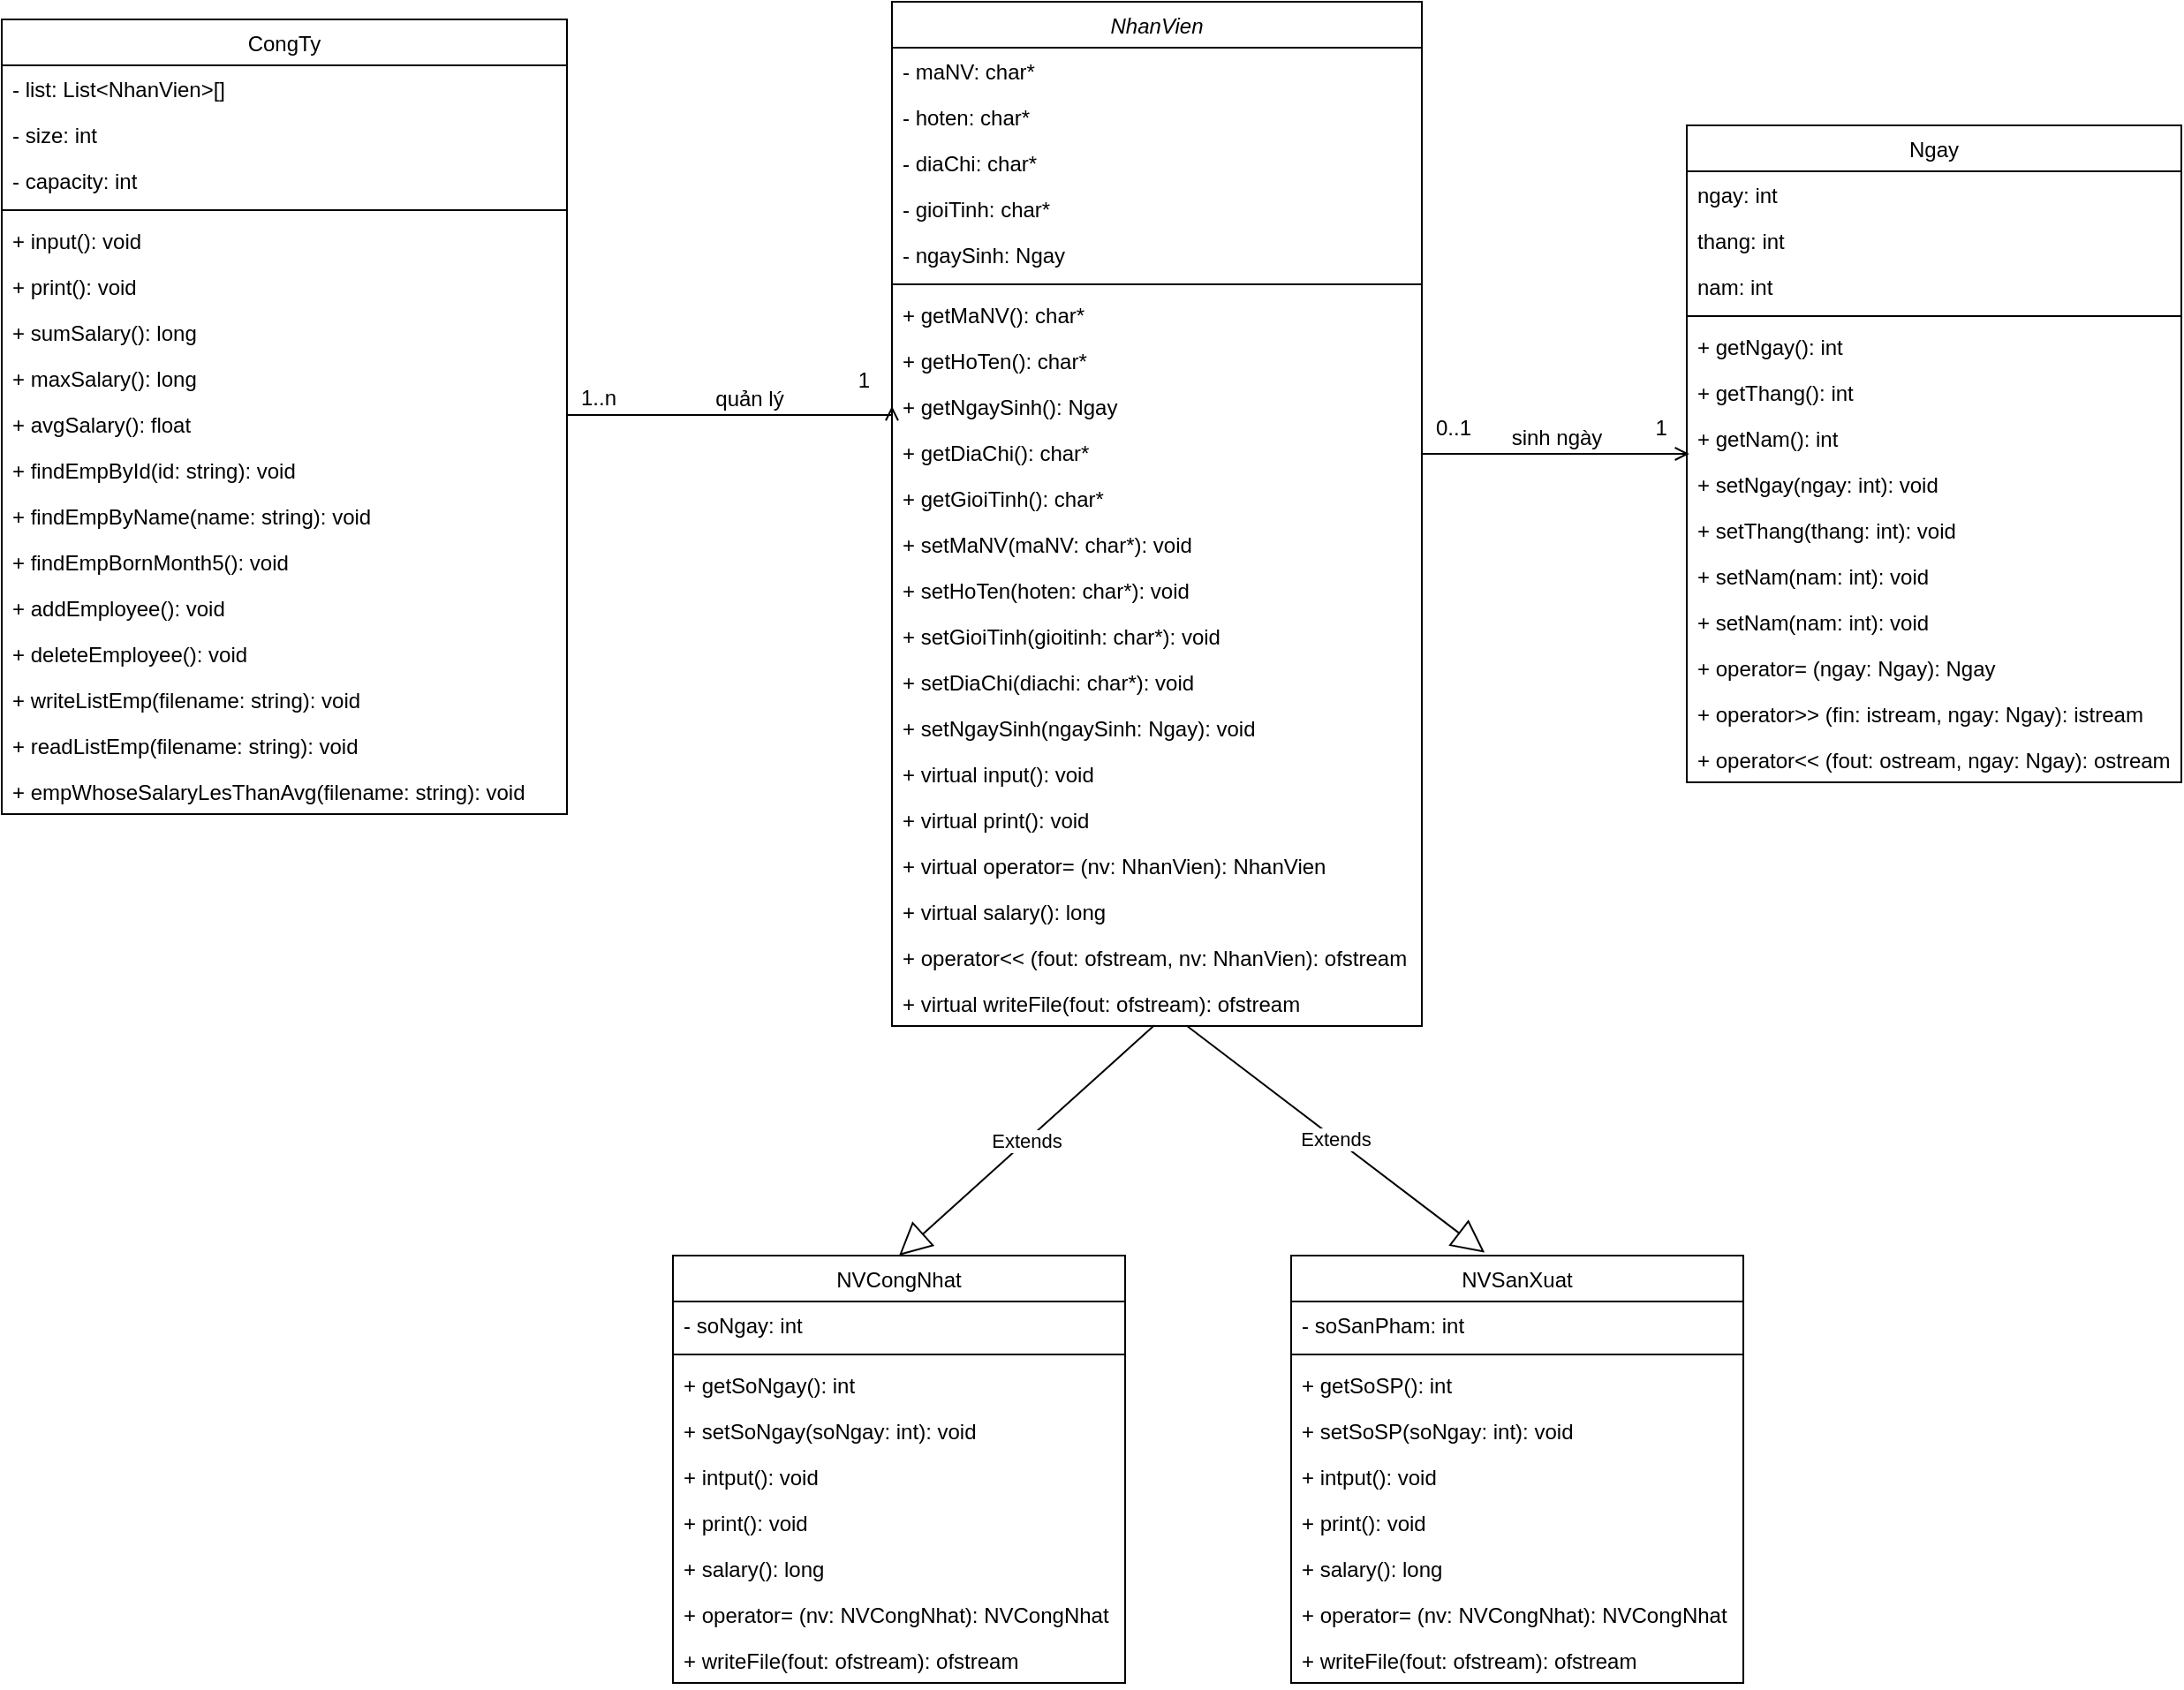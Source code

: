 <mxfile version="21.3.2" type="device">
  <diagram id="C5RBs43oDa-KdzZeNtuy" name="Page-1">
    <mxGraphModel dx="485" dy="708" grid="1" gridSize="10" guides="1" tooltips="1" connect="1" arrows="1" fold="1" page="1" pageScale="1" pageWidth="1654" pageHeight="2336" math="0" shadow="0">
      <root>
        <mxCell id="WIyWlLk6GJQsqaUBKTNV-0" />
        <mxCell id="WIyWlLk6GJQsqaUBKTNV-1" parent="WIyWlLk6GJQsqaUBKTNV-0" />
        <mxCell id="zkfFHV4jXpPFQw0GAbJ--0" value="NhanVien" style="swimlane;fontStyle=2;align=center;verticalAlign=top;childLayout=stackLayout;horizontal=1;startSize=26;horizontalStack=0;resizeParent=1;resizeLast=0;collapsible=1;marginBottom=0;rounded=0;shadow=0;strokeWidth=1;" parent="WIyWlLk6GJQsqaUBKTNV-1" vertex="1">
          <mxGeometry x="634" y="50" width="300" height="580" as="geometry">
            <mxRectangle x="230" y="140" width="160" height="26" as="alternateBounds" />
          </mxGeometry>
        </mxCell>
        <mxCell id="zkfFHV4jXpPFQw0GAbJ--1" value="- maNV: char*" style="text;align=left;verticalAlign=top;spacingLeft=4;spacingRight=4;overflow=hidden;rotatable=0;points=[[0,0.5],[1,0.5]];portConstraint=eastwest;" parent="zkfFHV4jXpPFQw0GAbJ--0" vertex="1">
          <mxGeometry y="26" width="300" height="26" as="geometry" />
        </mxCell>
        <mxCell id="zkfFHV4jXpPFQw0GAbJ--2" value="- hoten: char*" style="text;align=left;verticalAlign=top;spacingLeft=4;spacingRight=4;overflow=hidden;rotatable=0;points=[[0,0.5],[1,0.5]];portConstraint=eastwest;rounded=0;shadow=0;html=0;" parent="zkfFHV4jXpPFQw0GAbJ--0" vertex="1">
          <mxGeometry y="52" width="300" height="26" as="geometry" />
        </mxCell>
        <mxCell id="zkfFHV4jXpPFQw0GAbJ--3" value="- diaChi: char*" style="text;align=left;verticalAlign=top;spacingLeft=4;spacingRight=4;overflow=hidden;rotatable=0;points=[[0,0.5],[1,0.5]];portConstraint=eastwest;rounded=0;shadow=0;html=0;" parent="zkfFHV4jXpPFQw0GAbJ--0" vertex="1">
          <mxGeometry y="78" width="300" height="26" as="geometry" />
        </mxCell>
        <mxCell id="p2VlCxmE5gIKcOeBPypk-9" value="- gioiTinh: char*" style="text;align=left;verticalAlign=top;spacingLeft=4;spacingRight=4;overflow=hidden;rotatable=0;points=[[0,0.5],[1,0.5]];portConstraint=eastwest;rounded=0;shadow=0;html=0;" parent="zkfFHV4jXpPFQw0GAbJ--0" vertex="1">
          <mxGeometry y="104" width="300" height="26" as="geometry" />
        </mxCell>
        <mxCell id="p2VlCxmE5gIKcOeBPypk-10" value="- ngaySinh: Ngay" style="text;align=left;verticalAlign=top;spacingLeft=4;spacingRight=4;overflow=hidden;rotatable=0;points=[[0,0.5],[1,0.5]];portConstraint=eastwest;rounded=0;shadow=0;html=0;" parent="zkfFHV4jXpPFQw0GAbJ--0" vertex="1">
          <mxGeometry y="130" width="300" height="26" as="geometry" />
        </mxCell>
        <mxCell id="zkfFHV4jXpPFQw0GAbJ--4" value="" style="line;html=1;strokeWidth=1;align=left;verticalAlign=middle;spacingTop=-1;spacingLeft=3;spacingRight=3;rotatable=0;labelPosition=right;points=[];portConstraint=eastwest;" parent="zkfFHV4jXpPFQw0GAbJ--0" vertex="1">
          <mxGeometry y="156" width="300" height="8" as="geometry" />
        </mxCell>
        <mxCell id="zkfFHV4jXpPFQw0GAbJ--5" value="+ getMaNV(): char*" style="text;align=left;verticalAlign=top;spacingLeft=4;spacingRight=4;overflow=hidden;rotatable=0;points=[[0,0.5],[1,0.5]];portConstraint=eastwest;" parent="zkfFHV4jXpPFQw0GAbJ--0" vertex="1">
          <mxGeometry y="164" width="300" height="26" as="geometry" />
        </mxCell>
        <mxCell id="p2VlCxmE5gIKcOeBPypk-13" value="+ getHoTen(): char*" style="text;align=left;verticalAlign=top;spacingLeft=4;spacingRight=4;overflow=hidden;rotatable=0;points=[[0,0.5],[1,0.5]];portConstraint=eastwest;" parent="zkfFHV4jXpPFQw0GAbJ--0" vertex="1">
          <mxGeometry y="190" width="300" height="26" as="geometry" />
        </mxCell>
        <mxCell id="p2VlCxmE5gIKcOeBPypk-14" value="+ getNgaySinh(): Ngay" style="text;align=left;verticalAlign=top;spacingLeft=4;spacingRight=4;overflow=hidden;rotatable=0;points=[[0,0.5],[1,0.5]];portConstraint=eastwest;" parent="zkfFHV4jXpPFQw0GAbJ--0" vertex="1">
          <mxGeometry y="216" width="300" height="26" as="geometry" />
        </mxCell>
        <mxCell id="p2VlCxmE5gIKcOeBPypk-15" value="+ getDiaChi(): char*" style="text;align=left;verticalAlign=top;spacingLeft=4;spacingRight=4;overflow=hidden;rotatable=0;points=[[0,0.5],[1,0.5]];portConstraint=eastwest;" parent="zkfFHV4jXpPFQw0GAbJ--0" vertex="1">
          <mxGeometry y="242" width="300" height="26" as="geometry" />
        </mxCell>
        <mxCell id="p2VlCxmE5gIKcOeBPypk-18" value="+ getGioiTinh(): char*" style="text;align=left;verticalAlign=top;spacingLeft=4;spacingRight=4;overflow=hidden;rotatable=0;points=[[0,0.5],[1,0.5]];portConstraint=eastwest;" parent="zkfFHV4jXpPFQw0GAbJ--0" vertex="1">
          <mxGeometry y="268" width="300" height="26" as="geometry" />
        </mxCell>
        <mxCell id="p2VlCxmE5gIKcOeBPypk-19" value="+ setMaNV(maNV: char*): void" style="text;align=left;verticalAlign=top;spacingLeft=4;spacingRight=4;overflow=hidden;rotatable=0;points=[[0,0.5],[1,0.5]];portConstraint=eastwest;" parent="zkfFHV4jXpPFQw0GAbJ--0" vertex="1">
          <mxGeometry y="294" width="300" height="26" as="geometry" />
        </mxCell>
        <mxCell id="p2VlCxmE5gIKcOeBPypk-20" value="+ setHoTen(hoten: char*): void" style="text;align=left;verticalAlign=top;spacingLeft=4;spacingRight=4;overflow=hidden;rotatable=0;points=[[0,0.5],[1,0.5]];portConstraint=eastwest;" parent="zkfFHV4jXpPFQw0GAbJ--0" vertex="1">
          <mxGeometry y="320" width="300" height="26" as="geometry" />
        </mxCell>
        <mxCell id="p2VlCxmE5gIKcOeBPypk-21" value="+ setGioiTinh(gioitinh: char*): void" style="text;align=left;verticalAlign=top;spacingLeft=4;spacingRight=4;overflow=hidden;rotatable=0;points=[[0,0.5],[1,0.5]];portConstraint=eastwest;" parent="zkfFHV4jXpPFQw0GAbJ--0" vertex="1">
          <mxGeometry y="346" width="300" height="26" as="geometry" />
        </mxCell>
        <mxCell id="p2VlCxmE5gIKcOeBPypk-22" value="+ setDiaChi(diachi: char*): void" style="text;align=left;verticalAlign=top;spacingLeft=4;spacingRight=4;overflow=hidden;rotatable=0;points=[[0,0.5],[1,0.5]];portConstraint=eastwest;" parent="zkfFHV4jXpPFQw0GAbJ--0" vertex="1">
          <mxGeometry y="372" width="300" height="26" as="geometry" />
        </mxCell>
        <mxCell id="p2VlCxmE5gIKcOeBPypk-23" value="+ setNgaySinh(ngaySinh: Ngay): void" style="text;align=left;verticalAlign=top;spacingLeft=4;spacingRight=4;overflow=hidden;rotatable=0;points=[[0,0.5],[1,0.5]];portConstraint=eastwest;" parent="zkfFHV4jXpPFQw0GAbJ--0" vertex="1">
          <mxGeometry y="398" width="300" height="26" as="geometry" />
        </mxCell>
        <mxCell id="p2VlCxmE5gIKcOeBPypk-24" value="+ virtual input(): void" style="text;align=left;verticalAlign=top;spacingLeft=4;spacingRight=4;overflow=hidden;rotatable=0;points=[[0,0.5],[1,0.5]];portConstraint=eastwest;" parent="zkfFHV4jXpPFQw0GAbJ--0" vertex="1">
          <mxGeometry y="424" width="300" height="26" as="geometry" />
        </mxCell>
        <mxCell id="p2VlCxmE5gIKcOeBPypk-25" value="+ virtual print(): void" style="text;align=left;verticalAlign=top;spacingLeft=4;spacingRight=4;overflow=hidden;rotatable=0;points=[[0,0.5],[1,0.5]];portConstraint=eastwest;" parent="zkfFHV4jXpPFQw0GAbJ--0" vertex="1">
          <mxGeometry y="450" width="300" height="26" as="geometry" />
        </mxCell>
        <mxCell id="p2VlCxmE5gIKcOeBPypk-26" value="+ virtual operator= (nv: NhanVien): NhanVien" style="text;align=left;verticalAlign=top;spacingLeft=4;spacingRight=4;overflow=hidden;rotatable=0;points=[[0,0.5],[1,0.5]];portConstraint=eastwest;" parent="zkfFHV4jXpPFQw0GAbJ--0" vertex="1">
          <mxGeometry y="476" width="300" height="26" as="geometry" />
        </mxCell>
        <mxCell id="p2VlCxmE5gIKcOeBPypk-28" value="+ virtual salary(): long" style="text;align=left;verticalAlign=top;spacingLeft=4;spacingRight=4;overflow=hidden;rotatable=0;points=[[0,0.5],[1,0.5]];portConstraint=eastwest;" parent="zkfFHV4jXpPFQw0GAbJ--0" vertex="1">
          <mxGeometry y="502" width="300" height="26" as="geometry" />
        </mxCell>
        <mxCell id="p2VlCxmE5gIKcOeBPypk-29" value="+ operator&lt;&lt; (fout: ofstream, nv: NhanVien): ofstream" style="text;align=left;verticalAlign=top;spacingLeft=4;spacingRight=4;overflow=hidden;rotatable=0;points=[[0,0.5],[1,0.5]];portConstraint=eastwest;" parent="zkfFHV4jXpPFQw0GAbJ--0" vertex="1">
          <mxGeometry y="528" width="300" height="26" as="geometry" />
        </mxCell>
        <mxCell id="p2VlCxmE5gIKcOeBPypk-30" value="+ virtual writeFile(fout: ofstream): ofstream" style="text;align=left;verticalAlign=top;spacingLeft=4;spacingRight=4;overflow=hidden;rotatable=0;points=[[0,0.5],[1,0.5]];portConstraint=eastwest;" parent="zkfFHV4jXpPFQw0GAbJ--0" vertex="1">
          <mxGeometry y="554" width="300" height="26" as="geometry" />
        </mxCell>
        <mxCell id="zkfFHV4jXpPFQw0GAbJ--6" value="NVCongNhat" style="swimlane;fontStyle=0;align=center;verticalAlign=top;childLayout=stackLayout;horizontal=1;startSize=26;horizontalStack=0;resizeParent=1;resizeLast=0;collapsible=1;marginBottom=0;rounded=0;shadow=0;strokeWidth=1;" parent="WIyWlLk6GJQsqaUBKTNV-1" vertex="1">
          <mxGeometry x="510" y="760" width="256" height="242" as="geometry">
            <mxRectangle x="130" y="380" width="160" height="26" as="alternateBounds" />
          </mxGeometry>
        </mxCell>
        <mxCell id="zkfFHV4jXpPFQw0GAbJ--7" value="- soNgay: int" style="text;align=left;verticalAlign=top;spacingLeft=4;spacingRight=4;overflow=hidden;rotatable=0;points=[[0,0.5],[1,0.5]];portConstraint=eastwest;" parent="zkfFHV4jXpPFQw0GAbJ--6" vertex="1">
          <mxGeometry y="26" width="256" height="26" as="geometry" />
        </mxCell>
        <mxCell id="zkfFHV4jXpPFQw0GAbJ--9" value="" style="line;html=1;strokeWidth=1;align=left;verticalAlign=middle;spacingTop=-1;spacingLeft=3;spacingRight=3;rotatable=0;labelPosition=right;points=[];portConstraint=eastwest;" parent="zkfFHV4jXpPFQw0GAbJ--6" vertex="1">
          <mxGeometry y="52" width="256" height="8" as="geometry" />
        </mxCell>
        <mxCell id="zkfFHV4jXpPFQw0GAbJ--10" value="+ getSoNgay(): int" style="text;align=left;verticalAlign=top;spacingLeft=4;spacingRight=4;overflow=hidden;rotatable=0;points=[[0,0.5],[1,0.5]];portConstraint=eastwest;fontStyle=0" parent="zkfFHV4jXpPFQw0GAbJ--6" vertex="1">
          <mxGeometry y="60" width="256" height="26" as="geometry" />
        </mxCell>
        <mxCell id="zkfFHV4jXpPFQw0GAbJ--11" value="+ setSoNgay(soNgay: int): void" style="text;align=left;verticalAlign=top;spacingLeft=4;spacingRight=4;overflow=hidden;rotatable=0;points=[[0,0.5],[1,0.5]];portConstraint=eastwest;" parent="zkfFHV4jXpPFQw0GAbJ--6" vertex="1">
          <mxGeometry y="86" width="256" height="26" as="geometry" />
        </mxCell>
        <mxCell id="p2VlCxmE5gIKcOeBPypk-31" value="+ intput(): void" style="text;align=left;verticalAlign=top;spacingLeft=4;spacingRight=4;overflow=hidden;rotatable=0;points=[[0,0.5],[1,0.5]];portConstraint=eastwest;" parent="zkfFHV4jXpPFQw0GAbJ--6" vertex="1">
          <mxGeometry y="112" width="256" height="26" as="geometry" />
        </mxCell>
        <mxCell id="p2VlCxmE5gIKcOeBPypk-32" value="+ print(): void" style="text;align=left;verticalAlign=top;spacingLeft=4;spacingRight=4;overflow=hidden;rotatable=0;points=[[0,0.5],[1,0.5]];portConstraint=eastwest;" parent="zkfFHV4jXpPFQw0GAbJ--6" vertex="1">
          <mxGeometry y="138" width="256" height="26" as="geometry" />
        </mxCell>
        <mxCell id="p2VlCxmE5gIKcOeBPypk-33" value="+ salary(): long" style="text;align=left;verticalAlign=top;spacingLeft=4;spacingRight=4;overflow=hidden;rotatable=0;points=[[0,0.5],[1,0.5]];portConstraint=eastwest;" parent="zkfFHV4jXpPFQw0GAbJ--6" vertex="1">
          <mxGeometry y="164" width="256" height="26" as="geometry" />
        </mxCell>
        <mxCell id="p2VlCxmE5gIKcOeBPypk-42" value="+ operator= (nv: NVCongNhat): NVCongNhat" style="text;align=left;verticalAlign=top;spacingLeft=4;spacingRight=4;overflow=hidden;rotatable=0;points=[[0,0.5],[1,0.5]];portConstraint=eastwest;" parent="zkfFHV4jXpPFQw0GAbJ--6" vertex="1">
          <mxGeometry y="190" width="256" height="26" as="geometry" />
        </mxCell>
        <mxCell id="p2VlCxmE5gIKcOeBPypk-53" value="+ writeFile(fout: ofstream): ofstream" style="text;align=left;verticalAlign=top;spacingLeft=4;spacingRight=4;overflow=hidden;rotatable=0;points=[[0,0.5],[1,0.5]];portConstraint=eastwest;" parent="zkfFHV4jXpPFQw0GAbJ--6" vertex="1">
          <mxGeometry y="216" width="256" height="26" as="geometry" />
        </mxCell>
        <mxCell id="zkfFHV4jXpPFQw0GAbJ--17" value="Ngay" style="swimlane;fontStyle=0;align=center;verticalAlign=top;childLayout=stackLayout;horizontal=1;startSize=26;horizontalStack=0;resizeParent=1;resizeLast=0;collapsible=1;marginBottom=0;rounded=0;shadow=0;strokeWidth=1;" parent="WIyWlLk6GJQsqaUBKTNV-1" vertex="1">
          <mxGeometry x="1084" y="120" width="280" height="372" as="geometry">
            <mxRectangle x="550" y="140" width="160" height="26" as="alternateBounds" />
          </mxGeometry>
        </mxCell>
        <mxCell id="zkfFHV4jXpPFQw0GAbJ--18" value="ngay: int" style="text;align=left;verticalAlign=top;spacingLeft=4;spacingRight=4;overflow=hidden;rotatable=0;points=[[0,0.5],[1,0.5]];portConstraint=eastwest;" parent="zkfFHV4jXpPFQw0GAbJ--17" vertex="1">
          <mxGeometry y="26" width="280" height="26" as="geometry" />
        </mxCell>
        <mxCell id="zkfFHV4jXpPFQw0GAbJ--19" value="thang: int" style="text;align=left;verticalAlign=top;spacingLeft=4;spacingRight=4;overflow=hidden;rotatable=0;points=[[0,0.5],[1,0.5]];portConstraint=eastwest;rounded=0;shadow=0;html=0;" parent="zkfFHV4jXpPFQw0GAbJ--17" vertex="1">
          <mxGeometry y="52" width="280" height="26" as="geometry" />
        </mxCell>
        <mxCell id="zkfFHV4jXpPFQw0GAbJ--20" value="nam: int" style="text;align=left;verticalAlign=top;spacingLeft=4;spacingRight=4;overflow=hidden;rotatable=0;points=[[0,0.5],[1,0.5]];portConstraint=eastwest;rounded=0;shadow=0;html=0;" parent="zkfFHV4jXpPFQw0GAbJ--17" vertex="1">
          <mxGeometry y="78" width="280" height="26" as="geometry" />
        </mxCell>
        <mxCell id="zkfFHV4jXpPFQw0GAbJ--23" value="" style="line;html=1;strokeWidth=1;align=left;verticalAlign=middle;spacingTop=-1;spacingLeft=3;spacingRight=3;rotatable=0;labelPosition=right;points=[];portConstraint=eastwest;" parent="zkfFHV4jXpPFQw0GAbJ--17" vertex="1">
          <mxGeometry y="104" width="280" height="8" as="geometry" />
        </mxCell>
        <mxCell id="zkfFHV4jXpPFQw0GAbJ--24" value="+ getNgay(): int" style="text;align=left;verticalAlign=top;spacingLeft=4;spacingRight=4;overflow=hidden;rotatable=0;points=[[0,0.5],[1,0.5]];portConstraint=eastwest;" parent="zkfFHV4jXpPFQw0GAbJ--17" vertex="1">
          <mxGeometry y="112" width="280" height="26" as="geometry" />
        </mxCell>
        <mxCell id="zkfFHV4jXpPFQw0GAbJ--25" value="+ getThang(): int" style="text;align=left;verticalAlign=top;spacingLeft=4;spacingRight=4;overflow=hidden;rotatable=0;points=[[0,0.5],[1,0.5]];portConstraint=eastwest;" parent="zkfFHV4jXpPFQw0GAbJ--17" vertex="1">
          <mxGeometry y="138" width="280" height="26" as="geometry" />
        </mxCell>
        <mxCell id="p2VlCxmE5gIKcOeBPypk-0" value="+ getNam(): int" style="text;align=left;verticalAlign=top;spacingLeft=4;spacingRight=4;overflow=hidden;rotatable=0;points=[[0,0.5],[1,0.5]];portConstraint=eastwest;" parent="zkfFHV4jXpPFQw0GAbJ--17" vertex="1">
          <mxGeometry y="164" width="280" height="26" as="geometry" />
        </mxCell>
        <mxCell id="p2VlCxmE5gIKcOeBPypk-2" value="+ setNgay(ngay: int): void" style="text;align=left;verticalAlign=top;spacingLeft=4;spacingRight=4;overflow=hidden;rotatable=0;points=[[0,0.5],[1,0.5]];portConstraint=eastwest;" parent="zkfFHV4jXpPFQw0GAbJ--17" vertex="1">
          <mxGeometry y="190" width="280" height="26" as="geometry" />
        </mxCell>
        <mxCell id="p2VlCxmE5gIKcOeBPypk-3" value="+ setThang(thang: int): void" style="text;align=left;verticalAlign=top;spacingLeft=4;spacingRight=4;overflow=hidden;rotatable=0;points=[[0,0.5],[1,0.5]];portConstraint=eastwest;" parent="zkfFHV4jXpPFQw0GAbJ--17" vertex="1">
          <mxGeometry y="216" width="280" height="26" as="geometry" />
        </mxCell>
        <mxCell id="p2VlCxmE5gIKcOeBPypk-4" value="+ setNam(nam: int): void" style="text;align=left;verticalAlign=top;spacingLeft=4;spacingRight=4;overflow=hidden;rotatable=0;points=[[0,0.5],[1,0.5]];portConstraint=eastwest;" parent="zkfFHV4jXpPFQw0GAbJ--17" vertex="1">
          <mxGeometry y="242" width="280" height="26" as="geometry" />
        </mxCell>
        <mxCell id="p2VlCxmE5gIKcOeBPypk-5" value="+ setNam(nam: int): void" style="text;align=left;verticalAlign=top;spacingLeft=4;spacingRight=4;overflow=hidden;rotatable=0;points=[[0,0.5],[1,0.5]];portConstraint=eastwest;" parent="zkfFHV4jXpPFQw0GAbJ--17" vertex="1">
          <mxGeometry y="268" width="280" height="26" as="geometry" />
        </mxCell>
        <mxCell id="p2VlCxmE5gIKcOeBPypk-6" value="+ operator= (ngay: Ngay): Ngay" style="text;align=left;verticalAlign=top;spacingLeft=4;spacingRight=4;overflow=hidden;rotatable=0;points=[[0,0.5],[1,0.5]];portConstraint=eastwest;" parent="zkfFHV4jXpPFQw0GAbJ--17" vertex="1">
          <mxGeometry y="294" width="280" height="26" as="geometry" />
        </mxCell>
        <mxCell id="p2VlCxmE5gIKcOeBPypk-7" value="+ operator&gt;&gt; (fin: istream, ngay: Ngay): istream" style="text;align=left;verticalAlign=top;spacingLeft=4;spacingRight=4;overflow=hidden;rotatable=0;points=[[0,0.5],[1,0.5]];portConstraint=eastwest;" parent="zkfFHV4jXpPFQw0GAbJ--17" vertex="1">
          <mxGeometry y="320" width="280" height="26" as="geometry" />
        </mxCell>
        <mxCell id="p2VlCxmE5gIKcOeBPypk-8" value="+ operator&lt;&lt; (fout: ostream, ngay: Ngay): ostream" style="text;align=left;verticalAlign=top;spacingLeft=4;spacingRight=4;overflow=hidden;rotatable=0;points=[[0,0.5],[1,0.5]];portConstraint=eastwest;" parent="zkfFHV4jXpPFQw0GAbJ--17" vertex="1">
          <mxGeometry y="346" width="280" height="26" as="geometry" />
        </mxCell>
        <mxCell id="zkfFHV4jXpPFQw0GAbJ--26" value="" style="endArrow=open;shadow=0;strokeWidth=1;rounded=0;endFill=1;edgeStyle=elbowEdgeStyle;elbow=vertical;entryX=0.005;entryY=0.854;entryDx=0;entryDy=0;entryPerimeter=0;" parent="WIyWlLk6GJQsqaUBKTNV-1" source="zkfFHV4jXpPFQw0GAbJ--0" target="p2VlCxmE5gIKcOeBPypk-0" edge="1">
          <mxGeometry x="0.5" y="41" relative="1" as="geometry">
            <mxPoint x="918" y="192" as="sourcePoint" />
            <mxPoint x="1118" y="306" as="targetPoint" />
            <mxPoint x="-40" y="32" as="offset" />
          </mxGeometry>
        </mxCell>
        <mxCell id="zkfFHV4jXpPFQw0GAbJ--27" value="0..1" style="resizable=0;align=left;verticalAlign=bottom;labelBackgroundColor=none;fontSize=12;" parent="zkfFHV4jXpPFQw0GAbJ--26" connectable="0" vertex="1">
          <mxGeometry x="-1" relative="1" as="geometry">
            <mxPoint x="6" y="-6" as="offset" />
          </mxGeometry>
        </mxCell>
        <mxCell id="zkfFHV4jXpPFQw0GAbJ--28" value="1" style="resizable=0;align=right;verticalAlign=bottom;labelBackgroundColor=none;fontSize=12;" parent="zkfFHV4jXpPFQw0GAbJ--26" connectable="0" vertex="1">
          <mxGeometry x="1" relative="1" as="geometry">
            <mxPoint x="-11" y="-6" as="offset" />
          </mxGeometry>
        </mxCell>
        <mxCell id="zkfFHV4jXpPFQw0GAbJ--29" value="sinh ngày" style="text;html=1;resizable=0;points=[];;align=center;verticalAlign=middle;labelBackgroundColor=none;rounded=0;shadow=0;strokeWidth=1;fontSize=12;" parent="zkfFHV4jXpPFQw0GAbJ--26" connectable="0" vertex="1">
          <mxGeometry x="0.5" y="49" relative="1" as="geometry">
            <mxPoint x="-38" y="40" as="offset" />
          </mxGeometry>
        </mxCell>
        <mxCell id="p2VlCxmE5gIKcOeBPypk-43" value="NVSanXuat" style="swimlane;fontStyle=0;align=center;verticalAlign=top;childLayout=stackLayout;horizontal=1;startSize=26;horizontalStack=0;resizeParent=1;resizeLast=0;collapsible=1;marginBottom=0;rounded=0;shadow=0;strokeWidth=1;" parent="WIyWlLk6GJQsqaUBKTNV-1" vertex="1">
          <mxGeometry x="860" y="760" width="256" height="242" as="geometry">
            <mxRectangle x="130" y="380" width="160" height="26" as="alternateBounds" />
          </mxGeometry>
        </mxCell>
        <mxCell id="p2VlCxmE5gIKcOeBPypk-44" value="- soSanPham: int" style="text;align=left;verticalAlign=top;spacingLeft=4;spacingRight=4;overflow=hidden;rotatable=0;points=[[0,0.5],[1,0.5]];portConstraint=eastwest;" parent="p2VlCxmE5gIKcOeBPypk-43" vertex="1">
          <mxGeometry y="26" width="256" height="26" as="geometry" />
        </mxCell>
        <mxCell id="p2VlCxmE5gIKcOeBPypk-45" value="" style="line;html=1;strokeWidth=1;align=left;verticalAlign=middle;spacingTop=-1;spacingLeft=3;spacingRight=3;rotatable=0;labelPosition=right;points=[];portConstraint=eastwest;" parent="p2VlCxmE5gIKcOeBPypk-43" vertex="1">
          <mxGeometry y="52" width="256" height="8" as="geometry" />
        </mxCell>
        <mxCell id="p2VlCxmE5gIKcOeBPypk-46" value="+ getSoSP(): int" style="text;align=left;verticalAlign=top;spacingLeft=4;spacingRight=4;overflow=hidden;rotatable=0;points=[[0,0.5],[1,0.5]];portConstraint=eastwest;fontStyle=0" parent="p2VlCxmE5gIKcOeBPypk-43" vertex="1">
          <mxGeometry y="60" width="256" height="26" as="geometry" />
        </mxCell>
        <mxCell id="p2VlCxmE5gIKcOeBPypk-47" value="+ setSoSP(soNgay: int): void" style="text;align=left;verticalAlign=top;spacingLeft=4;spacingRight=4;overflow=hidden;rotatable=0;points=[[0,0.5],[1,0.5]];portConstraint=eastwest;" parent="p2VlCxmE5gIKcOeBPypk-43" vertex="1">
          <mxGeometry y="86" width="256" height="26" as="geometry" />
        </mxCell>
        <mxCell id="p2VlCxmE5gIKcOeBPypk-48" value="+ intput(): void" style="text;align=left;verticalAlign=top;spacingLeft=4;spacingRight=4;overflow=hidden;rotatable=0;points=[[0,0.5],[1,0.5]];portConstraint=eastwest;" parent="p2VlCxmE5gIKcOeBPypk-43" vertex="1">
          <mxGeometry y="112" width="256" height="26" as="geometry" />
        </mxCell>
        <mxCell id="p2VlCxmE5gIKcOeBPypk-49" value="+ print(): void" style="text;align=left;verticalAlign=top;spacingLeft=4;spacingRight=4;overflow=hidden;rotatable=0;points=[[0,0.5],[1,0.5]];portConstraint=eastwest;" parent="p2VlCxmE5gIKcOeBPypk-43" vertex="1">
          <mxGeometry y="138" width="256" height="26" as="geometry" />
        </mxCell>
        <mxCell id="p2VlCxmE5gIKcOeBPypk-50" value="+ salary(): long" style="text;align=left;verticalAlign=top;spacingLeft=4;spacingRight=4;overflow=hidden;rotatable=0;points=[[0,0.5],[1,0.5]];portConstraint=eastwest;" parent="p2VlCxmE5gIKcOeBPypk-43" vertex="1">
          <mxGeometry y="164" width="256" height="26" as="geometry" />
        </mxCell>
        <mxCell id="p2VlCxmE5gIKcOeBPypk-51" value="+ operator= (nv: NVCongNhat): NVCongNhat" style="text;align=left;verticalAlign=top;spacingLeft=4;spacingRight=4;overflow=hidden;rotatable=0;points=[[0,0.5],[1,0.5]];portConstraint=eastwest;" parent="p2VlCxmE5gIKcOeBPypk-43" vertex="1">
          <mxGeometry y="190" width="256" height="26" as="geometry" />
        </mxCell>
        <mxCell id="p2VlCxmE5gIKcOeBPypk-54" value="+ writeFile(fout: ofstream): ofstream" style="text;align=left;verticalAlign=top;spacingLeft=4;spacingRight=4;overflow=hidden;rotatable=0;points=[[0,0.5],[1,0.5]];portConstraint=eastwest;" parent="p2VlCxmE5gIKcOeBPypk-43" vertex="1">
          <mxGeometry y="216" width="256" height="26" as="geometry" />
        </mxCell>
        <mxCell id="p2VlCxmE5gIKcOeBPypk-55" value="Extends" style="endArrow=block;endSize=16;endFill=0;html=1;rounded=0;exitX=0.495;exitY=0.985;exitDx=0;exitDy=0;exitPerimeter=0;entryX=0.5;entryY=0;entryDx=0;entryDy=0;" parent="WIyWlLk6GJQsqaUBKTNV-1" source="p2VlCxmE5gIKcOeBPypk-30" target="zkfFHV4jXpPFQw0GAbJ--6" edge="1">
          <mxGeometry width="160" relative="1" as="geometry">
            <mxPoint x="894" y="710" as="sourcePoint" />
            <mxPoint x="744" y="630" as="targetPoint" />
            <Array as="points" />
          </mxGeometry>
        </mxCell>
        <mxCell id="p2VlCxmE5gIKcOeBPypk-57" value="Extends" style="endArrow=block;endSize=16;endFill=0;html=1;rounded=0;entryX=0.428;entryY=-0.007;entryDx=0;entryDy=0;entryPerimeter=0;" parent="WIyWlLk6GJQsqaUBKTNV-1" source="p2VlCxmE5gIKcOeBPypk-30" target="p2VlCxmE5gIKcOeBPypk-43" edge="1">
          <mxGeometry width="160" relative="1" as="geometry">
            <mxPoint x="720" y="770" as="sourcePoint" />
            <mxPoint x="748" y="644" as="targetPoint" />
            <Array as="points" />
          </mxGeometry>
        </mxCell>
        <mxCell id="p2VlCxmE5gIKcOeBPypk-59" value="CongTy" style="swimlane;fontStyle=0;align=center;verticalAlign=top;childLayout=stackLayout;horizontal=1;startSize=26;horizontalStack=0;resizeParent=1;resizeLast=0;collapsible=1;marginBottom=0;rounded=0;shadow=0;strokeWidth=1;" parent="WIyWlLk6GJQsqaUBKTNV-1" vertex="1">
          <mxGeometry x="130" y="60" width="320" height="450" as="geometry">
            <mxRectangle x="130" y="380" width="160" height="26" as="alternateBounds" />
          </mxGeometry>
        </mxCell>
        <mxCell id="p2VlCxmE5gIKcOeBPypk-60" value="- list: List&lt;NhanVien&gt;[]" style="text;align=left;verticalAlign=top;spacingLeft=4;spacingRight=4;overflow=hidden;rotatable=0;points=[[0,0.5],[1,0.5]];portConstraint=eastwest;" parent="p2VlCxmE5gIKcOeBPypk-59" vertex="1">
          <mxGeometry y="26" width="320" height="26" as="geometry" />
        </mxCell>
        <mxCell id="p2VlCxmE5gIKcOeBPypk-69" value="- size: int" style="text;align=left;verticalAlign=top;spacingLeft=4;spacingRight=4;overflow=hidden;rotatable=0;points=[[0,0.5],[1,0.5]];portConstraint=eastwest;" parent="p2VlCxmE5gIKcOeBPypk-59" vertex="1">
          <mxGeometry y="52" width="320" height="26" as="geometry" />
        </mxCell>
        <mxCell id="p2VlCxmE5gIKcOeBPypk-70" value="- capacity: int" style="text;align=left;verticalAlign=top;spacingLeft=4;spacingRight=4;overflow=hidden;rotatable=0;points=[[0,0.5],[1,0.5]];portConstraint=eastwest;" parent="p2VlCxmE5gIKcOeBPypk-59" vertex="1">
          <mxGeometry y="78" width="320" height="26" as="geometry" />
        </mxCell>
        <mxCell id="p2VlCxmE5gIKcOeBPypk-61" value="" style="line;html=1;strokeWidth=1;align=left;verticalAlign=middle;spacingTop=-1;spacingLeft=3;spacingRight=3;rotatable=0;labelPosition=right;points=[];portConstraint=eastwest;" parent="p2VlCxmE5gIKcOeBPypk-59" vertex="1">
          <mxGeometry y="104" width="320" height="8" as="geometry" />
        </mxCell>
        <mxCell id="p2VlCxmE5gIKcOeBPypk-62" value="+ input(): void" style="text;align=left;verticalAlign=top;spacingLeft=4;spacingRight=4;overflow=hidden;rotatable=0;points=[[0,0.5],[1,0.5]];portConstraint=eastwest;fontStyle=0" parent="p2VlCxmE5gIKcOeBPypk-59" vertex="1">
          <mxGeometry y="112" width="320" height="26" as="geometry" />
        </mxCell>
        <mxCell id="p2VlCxmE5gIKcOeBPypk-63" value="+ print(): void" style="text;align=left;verticalAlign=top;spacingLeft=4;spacingRight=4;overflow=hidden;rotatable=0;points=[[0,0.5],[1,0.5]];portConstraint=eastwest;" parent="p2VlCxmE5gIKcOeBPypk-59" vertex="1">
          <mxGeometry y="138" width="320" height="26" as="geometry" />
        </mxCell>
        <mxCell id="p2VlCxmE5gIKcOeBPypk-64" value="+ sumSalary(): long" style="text;align=left;verticalAlign=top;spacingLeft=4;spacingRight=4;overflow=hidden;rotatable=0;points=[[0,0.5],[1,0.5]];portConstraint=eastwest;" parent="p2VlCxmE5gIKcOeBPypk-59" vertex="1">
          <mxGeometry y="164" width="320" height="26" as="geometry" />
        </mxCell>
        <mxCell id="p2VlCxmE5gIKcOeBPypk-65" value="+ maxSalary(): long" style="text;align=left;verticalAlign=top;spacingLeft=4;spacingRight=4;overflow=hidden;rotatable=0;points=[[0,0.5],[1,0.5]];portConstraint=eastwest;" parent="p2VlCxmE5gIKcOeBPypk-59" vertex="1">
          <mxGeometry y="190" width="320" height="26" as="geometry" />
        </mxCell>
        <mxCell id="p2VlCxmE5gIKcOeBPypk-66" value="+ avgSalary(): float" style="text;align=left;verticalAlign=top;spacingLeft=4;spacingRight=4;overflow=hidden;rotatable=0;points=[[0,0.5],[1,0.5]];portConstraint=eastwest;" parent="p2VlCxmE5gIKcOeBPypk-59" vertex="1">
          <mxGeometry y="216" width="320" height="26" as="geometry" />
        </mxCell>
        <mxCell id="p2VlCxmE5gIKcOeBPypk-67" value="+ findEmpById(id: string): void" style="text;align=left;verticalAlign=top;spacingLeft=4;spacingRight=4;overflow=hidden;rotatable=0;points=[[0,0.5],[1,0.5]];portConstraint=eastwest;" parent="p2VlCxmE5gIKcOeBPypk-59" vertex="1">
          <mxGeometry y="242" width="320" height="26" as="geometry" />
        </mxCell>
        <mxCell id="p2VlCxmE5gIKcOeBPypk-68" value="+ findEmpByName(name: string): void" style="text;align=left;verticalAlign=top;spacingLeft=4;spacingRight=4;overflow=hidden;rotatable=0;points=[[0,0.5],[1,0.5]];portConstraint=eastwest;" parent="p2VlCxmE5gIKcOeBPypk-59" vertex="1">
          <mxGeometry y="268" width="320" height="26" as="geometry" />
        </mxCell>
        <mxCell id="p2VlCxmE5gIKcOeBPypk-71" value="+ findEmpBornMonth5(): void" style="text;align=left;verticalAlign=top;spacingLeft=4;spacingRight=4;overflow=hidden;rotatable=0;points=[[0,0.5],[1,0.5]];portConstraint=eastwest;" parent="p2VlCxmE5gIKcOeBPypk-59" vertex="1">
          <mxGeometry y="294" width="320" height="26" as="geometry" />
        </mxCell>
        <mxCell id="p2VlCxmE5gIKcOeBPypk-72" value="+ addEmployee(): void" style="text;align=left;verticalAlign=top;spacingLeft=4;spacingRight=4;overflow=hidden;rotatable=0;points=[[0,0.5],[1,0.5]];portConstraint=eastwest;" parent="p2VlCxmE5gIKcOeBPypk-59" vertex="1">
          <mxGeometry y="320" width="320" height="26" as="geometry" />
        </mxCell>
        <mxCell id="p2VlCxmE5gIKcOeBPypk-73" value="+ deleteEmployee(): void" style="text;align=left;verticalAlign=top;spacingLeft=4;spacingRight=4;overflow=hidden;rotatable=0;points=[[0,0.5],[1,0.5]];portConstraint=eastwest;" parent="p2VlCxmE5gIKcOeBPypk-59" vertex="1">
          <mxGeometry y="346" width="320" height="26" as="geometry" />
        </mxCell>
        <mxCell id="p2VlCxmE5gIKcOeBPypk-89" value="+ writeListEmp(filename: string): void" style="text;align=left;verticalAlign=top;spacingLeft=4;spacingRight=4;overflow=hidden;rotatable=0;points=[[0,0.5],[1,0.5]];portConstraint=eastwest;" parent="p2VlCxmE5gIKcOeBPypk-59" vertex="1">
          <mxGeometry y="372" width="320" height="26" as="geometry" />
        </mxCell>
        <mxCell id="p2VlCxmE5gIKcOeBPypk-90" value="+ readListEmp(filename: string): void" style="text;align=left;verticalAlign=top;spacingLeft=4;spacingRight=4;overflow=hidden;rotatable=0;points=[[0,0.5],[1,0.5]];portConstraint=eastwest;" parent="p2VlCxmE5gIKcOeBPypk-59" vertex="1">
          <mxGeometry y="398" width="320" height="26" as="geometry" />
        </mxCell>
        <mxCell id="p2VlCxmE5gIKcOeBPypk-91" value="+ empWhoseSalaryLesThanAvg(filename: string): void" style="text;align=left;verticalAlign=top;spacingLeft=4;spacingRight=4;overflow=hidden;rotatable=0;points=[[0,0.5],[1,0.5]];portConstraint=eastwest;" parent="p2VlCxmE5gIKcOeBPypk-59" vertex="1">
          <mxGeometry y="424" width="320" height="26" as="geometry" />
        </mxCell>
        <mxCell id="p2VlCxmE5gIKcOeBPypk-93" value="" style="endArrow=open;shadow=0;strokeWidth=1;rounded=0;endFill=1;edgeStyle=elbowEdgeStyle;elbow=vertical;entryX=0;entryY=0.5;entryDx=0;entryDy=0;exitX=1;exitY=0.5;exitDx=0;exitDy=0;" parent="WIyWlLk6GJQsqaUBKTNV-1" source="p2VlCxmE5gIKcOeBPypk-66" target="p2VlCxmE5gIKcOeBPypk-14" edge="1">
          <mxGeometry x="0.5" y="41" relative="1" as="geometry">
            <mxPoint x="460" y="274.71" as="sourcePoint" />
            <mxPoint x="611" y="274.71" as="targetPoint" />
            <mxPoint x="-40" y="32" as="offset" />
          </mxGeometry>
        </mxCell>
        <mxCell id="p2VlCxmE5gIKcOeBPypk-94" value="1..n" style="resizable=0;align=left;verticalAlign=bottom;labelBackgroundColor=none;fontSize=12;" parent="p2VlCxmE5gIKcOeBPypk-93" connectable="0" vertex="1">
          <mxGeometry x="-1" relative="1" as="geometry">
            <mxPoint x="6" y="-6" as="offset" />
          </mxGeometry>
        </mxCell>
        <mxCell id="p2VlCxmE5gIKcOeBPypk-95" value="1" style="resizable=0;align=right;verticalAlign=bottom;labelBackgroundColor=none;fontSize=12;" parent="p2VlCxmE5gIKcOeBPypk-93" connectable="0" vertex="1">
          <mxGeometry x="1" relative="1" as="geometry">
            <mxPoint x="-11" y="-6" as="offset" />
          </mxGeometry>
        </mxCell>
        <mxCell id="p2VlCxmE5gIKcOeBPypk-96" value="quản lý" style="text;html=1;resizable=0;points=[];;align=center;verticalAlign=middle;labelBackgroundColor=none;rounded=0;shadow=0;strokeWidth=1;fontSize=12;" parent="p2VlCxmE5gIKcOeBPypk-93" connectable="0" vertex="1">
          <mxGeometry x="0.5" y="49" relative="1" as="geometry">
            <mxPoint x="-38" y="40" as="offset" />
          </mxGeometry>
        </mxCell>
      </root>
    </mxGraphModel>
  </diagram>
</mxfile>
